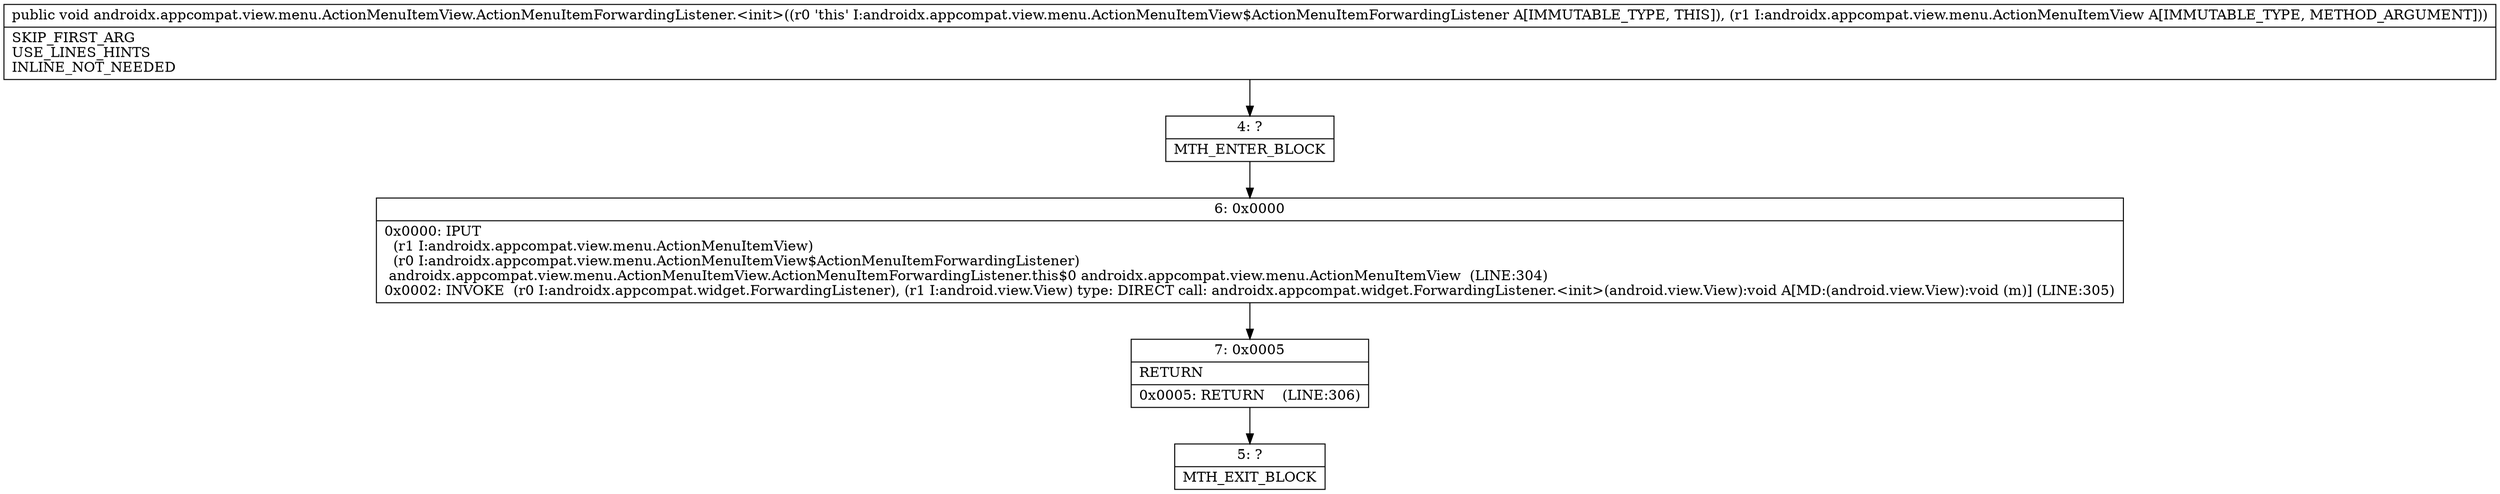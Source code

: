 digraph "CFG forandroidx.appcompat.view.menu.ActionMenuItemView.ActionMenuItemForwardingListener.\<init\>(Landroidx\/appcompat\/view\/menu\/ActionMenuItemView;)V" {
Node_4 [shape=record,label="{4\:\ ?|MTH_ENTER_BLOCK\l}"];
Node_6 [shape=record,label="{6\:\ 0x0000|0x0000: IPUT  \l  (r1 I:androidx.appcompat.view.menu.ActionMenuItemView)\l  (r0 I:androidx.appcompat.view.menu.ActionMenuItemView$ActionMenuItemForwardingListener)\l androidx.appcompat.view.menu.ActionMenuItemView.ActionMenuItemForwardingListener.this$0 androidx.appcompat.view.menu.ActionMenuItemView  (LINE:304)\l0x0002: INVOKE  (r0 I:androidx.appcompat.widget.ForwardingListener), (r1 I:android.view.View) type: DIRECT call: androidx.appcompat.widget.ForwardingListener.\<init\>(android.view.View):void A[MD:(android.view.View):void (m)] (LINE:305)\l}"];
Node_7 [shape=record,label="{7\:\ 0x0005|RETURN\l|0x0005: RETURN    (LINE:306)\l}"];
Node_5 [shape=record,label="{5\:\ ?|MTH_EXIT_BLOCK\l}"];
MethodNode[shape=record,label="{public void androidx.appcompat.view.menu.ActionMenuItemView.ActionMenuItemForwardingListener.\<init\>((r0 'this' I:androidx.appcompat.view.menu.ActionMenuItemView$ActionMenuItemForwardingListener A[IMMUTABLE_TYPE, THIS]), (r1 I:androidx.appcompat.view.menu.ActionMenuItemView A[IMMUTABLE_TYPE, METHOD_ARGUMENT]))  | SKIP_FIRST_ARG\lUSE_LINES_HINTS\lINLINE_NOT_NEEDED\l}"];
MethodNode -> Node_4;Node_4 -> Node_6;
Node_6 -> Node_7;
Node_7 -> Node_5;
}

